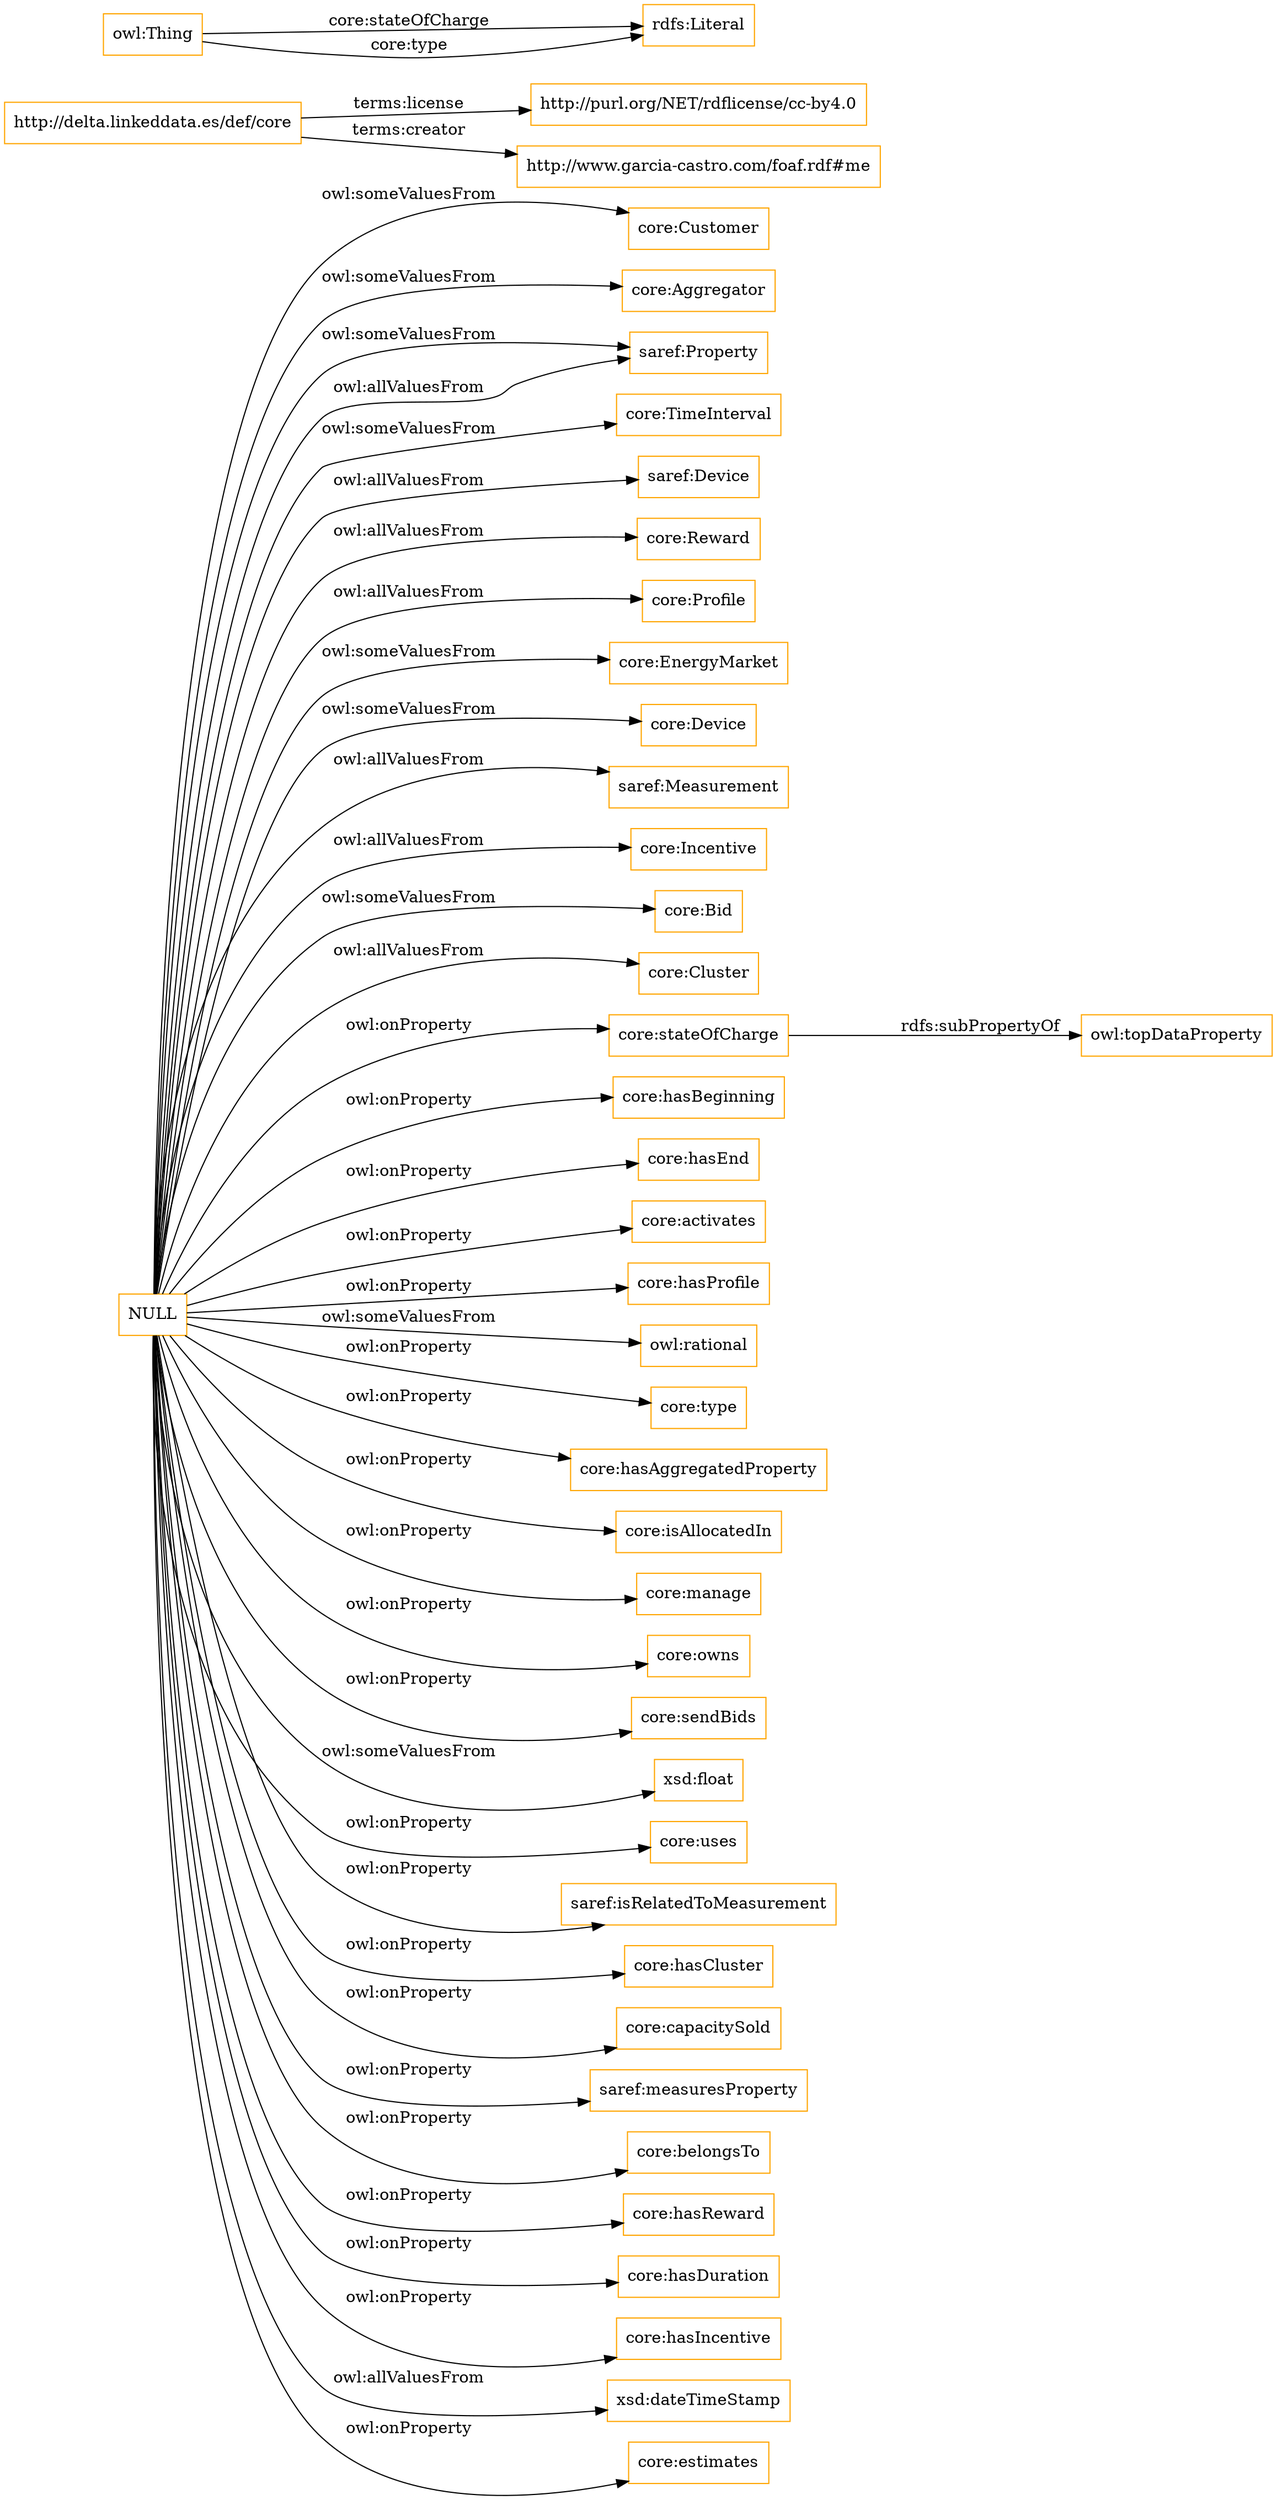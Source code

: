 digraph ar2dtool_diagram { 
rankdir=LR;
size="1501"
node [shape = rectangle, color="orange"]; "core:Customer" "core:Aggregator" "saref:Property" "core:TimeInterval" "saref:Device" "core:Reward" "core:Profile" "core:EnergyMarket" "core:Device" "saref:Measurement" "core:Incentive" "core:Bid" "core:Cluster" ; /*classes style*/
	"http://delta.linkeddata.es/def/core" -> "http://purl.org/NET/rdflicense/cc-by4.0" [ label = "terms:license" ];
	"http://delta.linkeddata.es/def/core" -> "http://www.garcia-castro.com/foaf.rdf#me" [ label = "terms:creator" ];
	"core:stateOfCharge" -> "owl:topDataProperty" [ label = "rdfs:subPropertyOf" ];
	"NULL" -> "core:hasBeginning" [ label = "owl:onProperty" ];
	"NULL" -> "core:TimeInterval" [ label = "owl:someValuesFrom" ];
	"NULL" -> "core:EnergyMarket" [ label = "owl:someValuesFrom" ];
	"NULL" -> "core:Customer" [ label = "owl:someValuesFrom" ];
	"NULL" -> "core:hasEnd" [ label = "owl:onProperty" ];
	"NULL" -> "core:activates" [ label = "owl:onProperty" ];
	"NULL" -> "core:stateOfCharge" [ label = "owl:onProperty" ];
	"NULL" -> "core:hasProfile" [ label = "owl:onProperty" ];
	"NULL" -> "owl:rational" [ label = "owl:someValuesFrom" ];
	"NULL" -> "core:type" [ label = "owl:onProperty" ];
	"NULL" -> "saref:Measurement" [ label = "owl:allValuesFrom" ];
	"NULL" -> "core:hasAggregatedProperty" [ label = "owl:onProperty" ];
	"NULL" -> "core:isAllocatedIn" [ label = "owl:onProperty" ];
	"NULL" -> "core:manage" [ label = "owl:onProperty" ];
	"NULL" -> "core:owns" [ label = "owl:onProperty" ];
	"NULL" -> "core:Device" [ label = "owl:someValuesFrom" ];
	"NULL" -> "core:sendBids" [ label = "owl:onProperty" ];
	"NULL" -> "core:Incentive" [ label = "owl:allValuesFrom" ];
	"NULL" -> "xsd:float" [ label = "owl:someValuesFrom" ];
	"NULL" -> "core:uses" [ label = "owl:onProperty" ];
	"NULL" -> "core:Aggregator" [ label = "owl:someValuesFrom" ];
	"NULL" -> "saref:Property" [ label = "owl:someValuesFrom" ];
	"NULL" -> "saref:isRelatedToMeasurement" [ label = "owl:onProperty" ];
	"NULL" -> "core:Reward" [ label = "owl:allValuesFrom" ];
	"NULL" -> "core:hasCluster" [ label = "owl:onProperty" ];
	"NULL" -> "core:capacitySold" [ label = "owl:onProperty" ];
	"NULL" -> "saref:measuresProperty" [ label = "owl:onProperty" ];
	"NULL" -> "core:Cluster" [ label = "owl:allValuesFrom" ];
	"NULL" -> "core:belongsTo" [ label = "owl:onProperty" ];
	"NULL" -> "core:hasReward" [ label = "owl:onProperty" ];
	"NULL" -> "core:hasDuration" [ label = "owl:onProperty" ];
	"NULL" -> "core:Profile" [ label = "owl:allValuesFrom" ];
	"NULL" -> "core:Bid" [ label = "owl:someValuesFrom" ];
	"NULL" -> "saref:Property" [ label = "owl:allValuesFrom" ];
	"NULL" -> "core:hasIncentive" [ label = "owl:onProperty" ];
	"NULL" -> "xsd:dateTimeStamp" [ label = "owl:allValuesFrom" ];
	"NULL" -> "core:estimates" [ label = "owl:onProperty" ];
	"NULL" -> "saref:Device" [ label = "owl:allValuesFrom" ];
	"owl:Thing" -> "rdfs:Literal" [ label = "core:stateOfCharge" ];
	"owl:Thing" -> "rdfs:Literal" [ label = "core:type" ];

}
